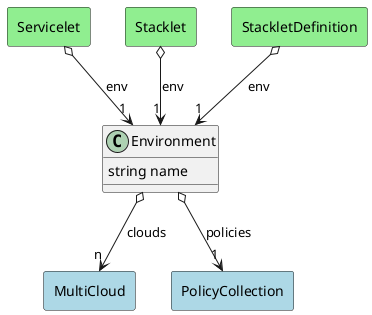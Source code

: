 @startuml

class "Environment" as Model {
 string name

 
}

rectangle "MultiCloud" as MultiCloud #lightblue {
}

Model o--> "n" MultiCloud : clouds


rectangle "PolicyCollection" as PolicyCollection #lightblue {
}

Model o--> "1" PolicyCollection : policies




    rectangle "Servicelet" as Servicelet #lightgreen {
    }
    
        Servicelet   o--> "1" Model : "env"
    
    rectangle "Stacklet" as Stacklet #lightgreen {
    }
    
        Stacklet   o--> "1" Model : "env"
    
    rectangle "StackletDefinition" as StackletDefinition #lightgreen {
    }
    
        StackletDefinition   o--> "1" Model : "env"
    

@enduml
